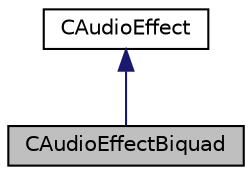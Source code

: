 digraph "CAudioEffectBiquad"
{
 // LATEX_PDF_SIZE
  edge [fontname="Helvetica",fontsize="10",labelfontname="Helvetica",labelfontsize="10"];
  node [fontname="Helvetica",fontsize="10",shape=record];
  Node1 [label="CAudioEffectBiquad",height=0.2,width=0.4,color="black", fillcolor="grey75", style="filled", fontcolor="black",tooltip="audio effect class for biquad filter"];
  Node2 -> Node1 [dir="back",color="midnightblue",fontsize="10",style="solid",fontname="Helvetica"];
  Node2 [label="CAudioEffect",height=0.2,width=0.4,color="black", fillcolor="white", style="filled",URL="$class_c_audio_effect.html",tooltip="audio effect base class"];
}

